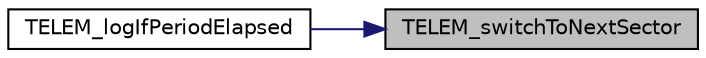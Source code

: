 digraph "TELEM_switchToNextSector"
{
 // LATEX_PDF_SIZE
  edge [fontname="Helvetica",fontsize="10",labelfontname="Helvetica",labelfontsize="10"];
  node [fontname="Helvetica",fontsize="10",shape=record];
  rankdir="RL";
  Node1 [label="TELEM_switchToNextSector",height=0.2,width=0.4,color="black", fillcolor="grey75", style="filled", fontcolor="black",tooltip=" "];
  Node1 -> Node2 [dir="back",color="midnightblue",fontsize="10",style="solid"];
  Node2 [label="TELEM_logIfPeriodElapsed",height=0.2,width=0.4,color="black", fillcolor="white", style="filled",URL="$telem_8h.html#a9f550e8c8aa1e16bc76a88dc19962633",tooltip=" "];
}
